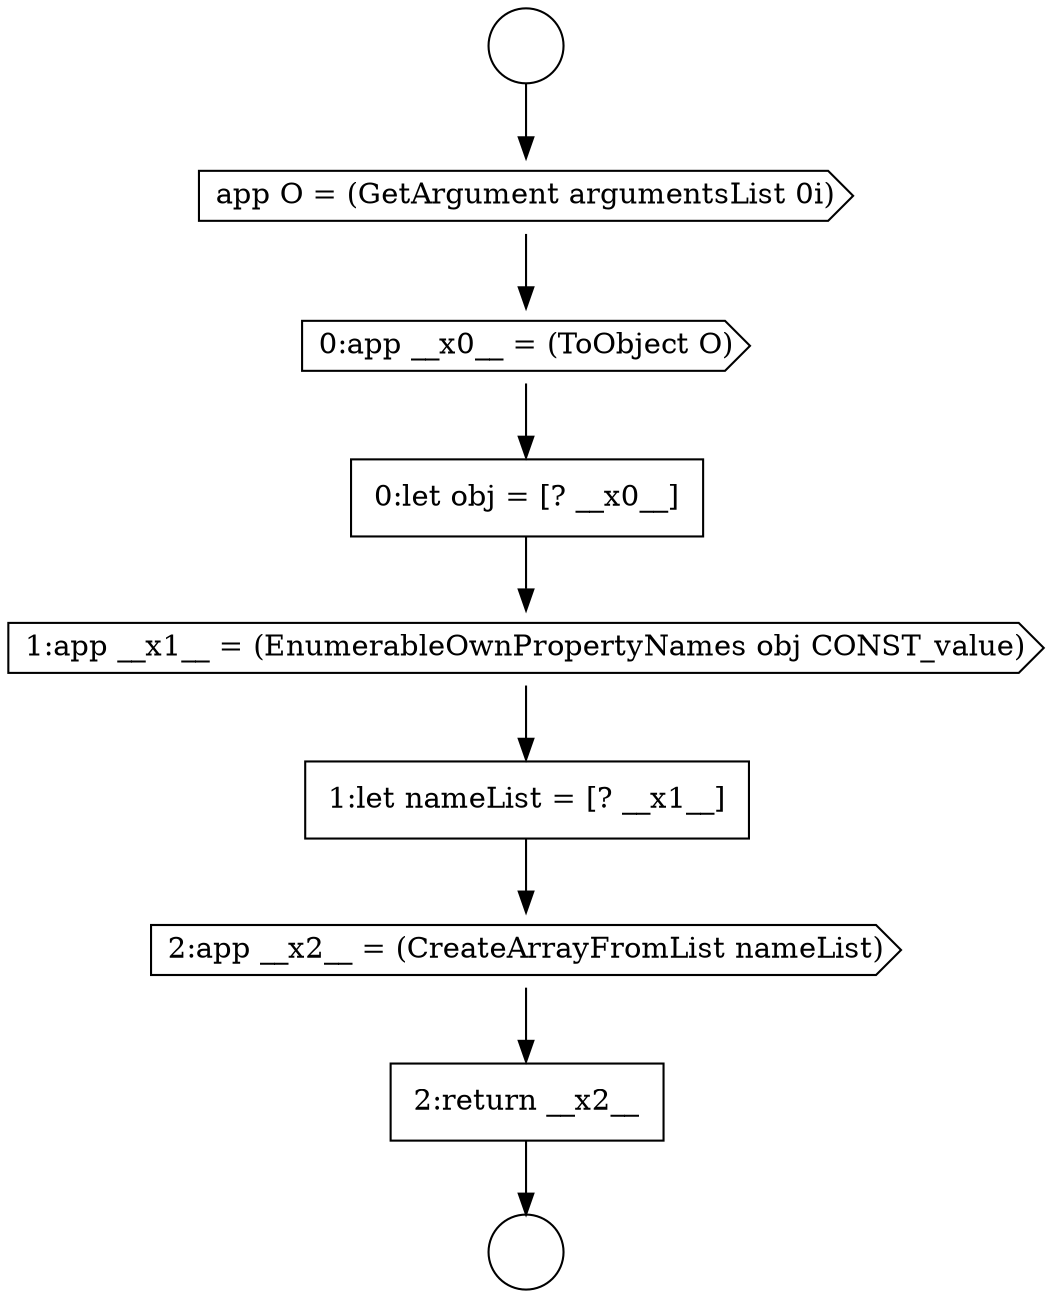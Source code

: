 digraph {
  node12165 [shape=cds, label=<<font color="black">app O = (GetArgument argumentsList 0i)</font>> color="black" fillcolor="white" style=filled]
  node12169 [shape=none, margin=0, label=<<font color="black">
    <table border="0" cellborder="1" cellspacing="0" cellpadding="10">
      <tr><td align="left">1:let nameList = [? __x1__]</td></tr>
    </table>
  </font>> color="black" fillcolor="white" style=filled]
  node12164 [shape=circle label=" " color="black" fillcolor="white" style=filled]
  node12168 [shape=cds, label=<<font color="black">1:app __x1__ = (EnumerableOwnPropertyNames obj CONST_value)</font>> color="black" fillcolor="white" style=filled]
  node12170 [shape=cds, label=<<font color="black">2:app __x2__ = (CreateArrayFromList nameList)</font>> color="black" fillcolor="white" style=filled]
  node12167 [shape=none, margin=0, label=<<font color="black">
    <table border="0" cellborder="1" cellspacing="0" cellpadding="10">
      <tr><td align="left">0:let obj = [? __x0__]</td></tr>
    </table>
  </font>> color="black" fillcolor="white" style=filled]
  node12163 [shape=circle label=" " color="black" fillcolor="white" style=filled]
  node12166 [shape=cds, label=<<font color="black">0:app __x0__ = (ToObject O)</font>> color="black" fillcolor="white" style=filled]
  node12171 [shape=none, margin=0, label=<<font color="black">
    <table border="0" cellborder="1" cellspacing="0" cellpadding="10">
      <tr><td align="left">2:return __x2__</td></tr>
    </table>
  </font>> color="black" fillcolor="white" style=filled]
  node12169 -> node12170 [ color="black"]
  node12167 -> node12168 [ color="black"]
  node12165 -> node12166 [ color="black"]
  node12170 -> node12171 [ color="black"]
  node12166 -> node12167 [ color="black"]
  node12168 -> node12169 [ color="black"]
  node12171 -> node12164 [ color="black"]
  node12163 -> node12165 [ color="black"]
}
